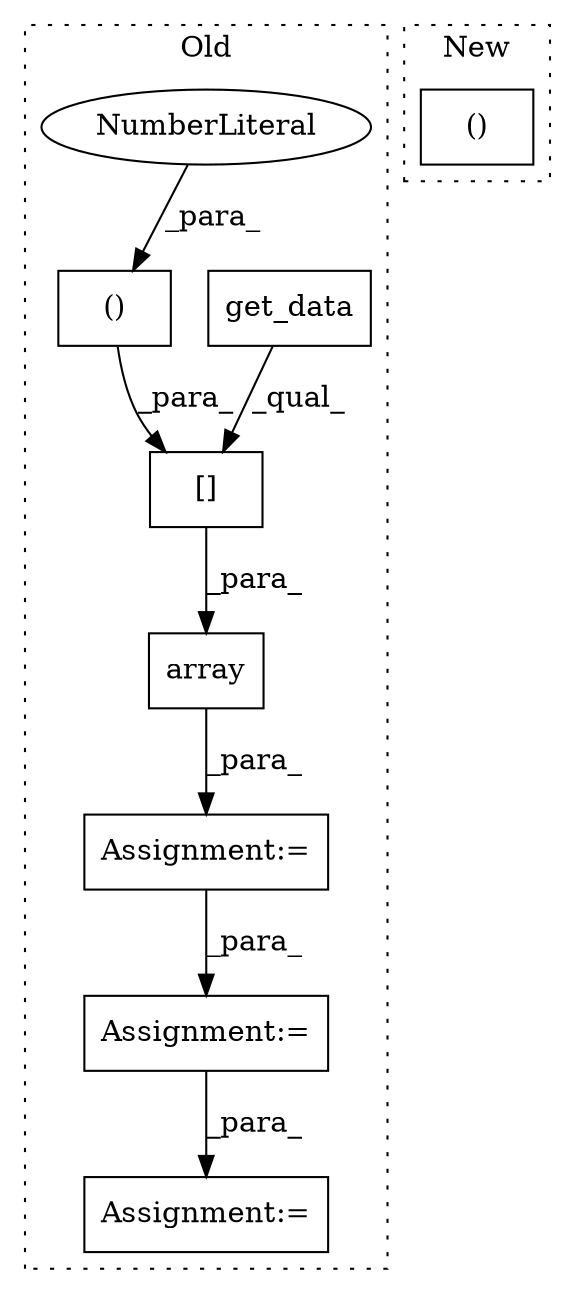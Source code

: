 digraph G {
subgraph cluster0 {
1 [label="get_data" a="32" s="22871" l="10" shape="box"];
3 [label="Assignment:=" a="7" s="22854" l="1" shape="box"];
4 [label="Assignment:=" a="7" s="23122" l="1" shape="box"];
5 [label="Assignment:=" a="7" s="23072" l="1" shape="box"];
6 [label="()" a="106" s="22887" l="24" shape="box"];
7 [label="NumberLiteral" a="34" s="22910" l="1" shape="ellipse"];
8 [label="[]" a="2" s="22867,22911" l="20,2" shape="box"];
9 [label="array" a="32" s="22861,22922" l="6,1" shape="box"];
label = "Old";
style="dotted";
}
subgraph cluster1 {
2 [label="()" a="106" s="23707" l="25" shape="box"];
label = "New";
style="dotted";
}
1 -> 8 [label="_qual_"];
3 -> 5 [label="_para_"];
5 -> 4 [label="_para_"];
6 -> 8 [label="_para_"];
7 -> 6 [label="_para_"];
8 -> 9 [label="_para_"];
9 -> 3 [label="_para_"];
}